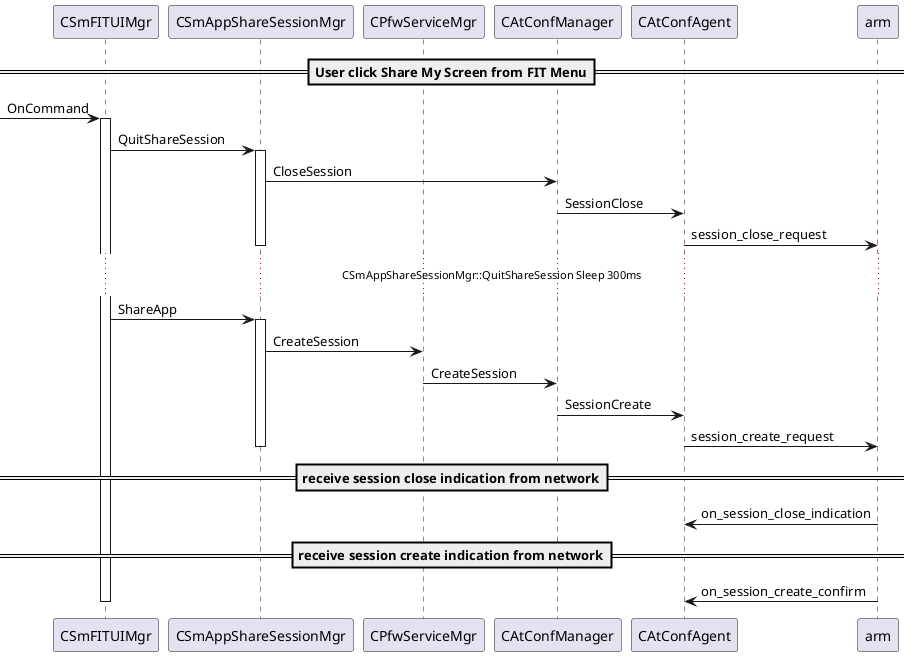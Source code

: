 @startuml

participant CSmFITUIMgr
participant CSmAppShareSessionMgr
participant CPfwServiceMgr
participant CAtConfManager
participant CAtConfAgent

participant arm

==User click Share My Screen from FIT Menu==

-> CSmFITUIMgr : OnCommand

activate CSmFITUIMgr

CSmFITUIMgr -> CSmAppShareSessionMgr : QuitShareSession
activate CSmAppShareSessionMgr

CSmAppShareSessionMgr -> CAtConfManager : CloseSession
CAtConfManager -> CAtConfAgent : SessionClose
CAtConfAgent -> arm : session_close_request
deactivate CSmAppShareSessionMgr

... CSmAppShareSessionMgr::QuitShareSession Sleep 300ms ...

CSmFITUIMgr -> CSmAppShareSessionMgr : ShareApp
activate CSmAppShareSessionMgr

CSmAppShareSessionMgr -> CPfwServiceMgr : CreateSession
CPfwServiceMgr -> CAtConfManager : CreateSession
CAtConfManager -> CAtConfAgent : SessionCreate 
CAtConfAgent -> arm : session_create_request

deactivate CSmAppShareSessionMgr


==receive session close indication from network==
arm -> CAtConfAgent : on_session_close_indication

==receive session create indication from network==
arm -> CAtConfAgent : on_session_create_confirm


deactivate CSmFITUIMgr

@enduml